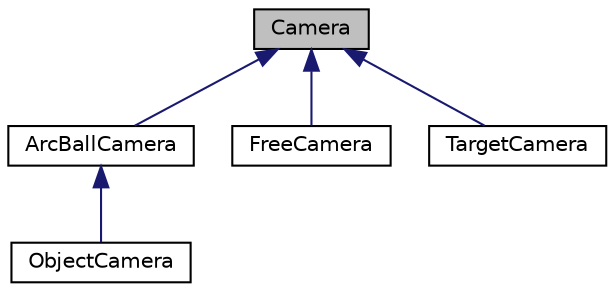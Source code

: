digraph "Camera"
{
  edge [fontname="Helvetica",fontsize="10",labelfontname="Helvetica",labelfontsize="10"];
  node [fontname="Helvetica",fontsize="10",shape=record];
  Node1 [label="Camera",height=0.2,width=0.4,color="black", fillcolor="grey75", style="filled" fontcolor="black"];
  Node1 -> Node2 [dir="back",color="midnightblue",fontsize="10",style="solid",fontname="Helvetica"];
  Node2 [label="ArcBallCamera",height=0.2,width=0.4,color="black", fillcolor="white", style="filled",URL="$class_arc_ball_camera.html"];
  Node2 -> Node3 [dir="back",color="midnightblue",fontsize="10",style="solid",fontname="Helvetica"];
  Node3 [label="ObjectCamera",height=0.2,width=0.4,color="black", fillcolor="white", style="filled",URL="$class_object_camera.html"];
  Node1 -> Node4 [dir="back",color="midnightblue",fontsize="10",style="solid",fontname="Helvetica"];
  Node4 [label="FreeCamera",height=0.2,width=0.4,color="black", fillcolor="white", style="filled",URL="$class_free_camera.html"];
  Node1 -> Node5 [dir="back",color="midnightblue",fontsize="10",style="solid",fontname="Helvetica"];
  Node5 [label="TargetCamera",height=0.2,width=0.4,color="black", fillcolor="white", style="filled",URL="$class_target_camera.html"];
}
